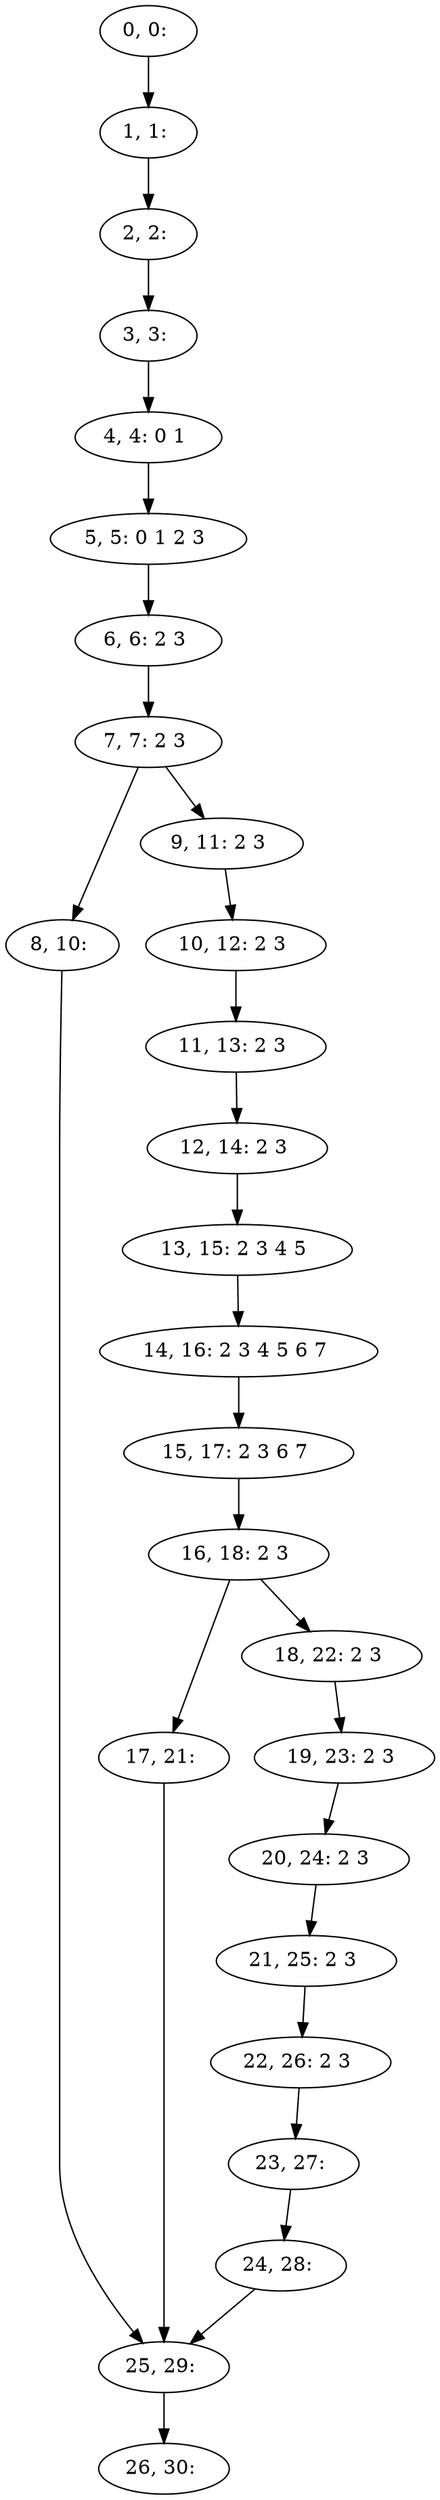 digraph G {
0[label="0, 0: "];
1[label="1, 1: "];
2[label="2, 2: "];
3[label="3, 3: "];
4[label="4, 4: 0 1 "];
5[label="5, 5: 0 1 2 3 "];
6[label="6, 6: 2 3 "];
7[label="7, 7: 2 3 "];
8[label="8, 10: "];
9[label="9, 11: 2 3 "];
10[label="10, 12: 2 3 "];
11[label="11, 13: 2 3 "];
12[label="12, 14: 2 3 "];
13[label="13, 15: 2 3 4 5 "];
14[label="14, 16: 2 3 4 5 6 7 "];
15[label="15, 17: 2 3 6 7 "];
16[label="16, 18: 2 3 "];
17[label="17, 21: "];
18[label="18, 22: 2 3 "];
19[label="19, 23: 2 3 "];
20[label="20, 24: 2 3 "];
21[label="21, 25: 2 3 "];
22[label="22, 26: 2 3 "];
23[label="23, 27: "];
24[label="24, 28: "];
25[label="25, 29: "];
26[label="26, 30: "];
0->1 ;
1->2 ;
2->3 ;
3->4 ;
4->5 ;
5->6 ;
6->7 ;
7->8 ;
7->9 ;
8->25 ;
9->10 ;
10->11 ;
11->12 ;
12->13 ;
13->14 ;
14->15 ;
15->16 ;
16->17 ;
16->18 ;
17->25 ;
18->19 ;
19->20 ;
20->21 ;
21->22 ;
22->23 ;
23->24 ;
24->25 ;
25->26 ;
}
